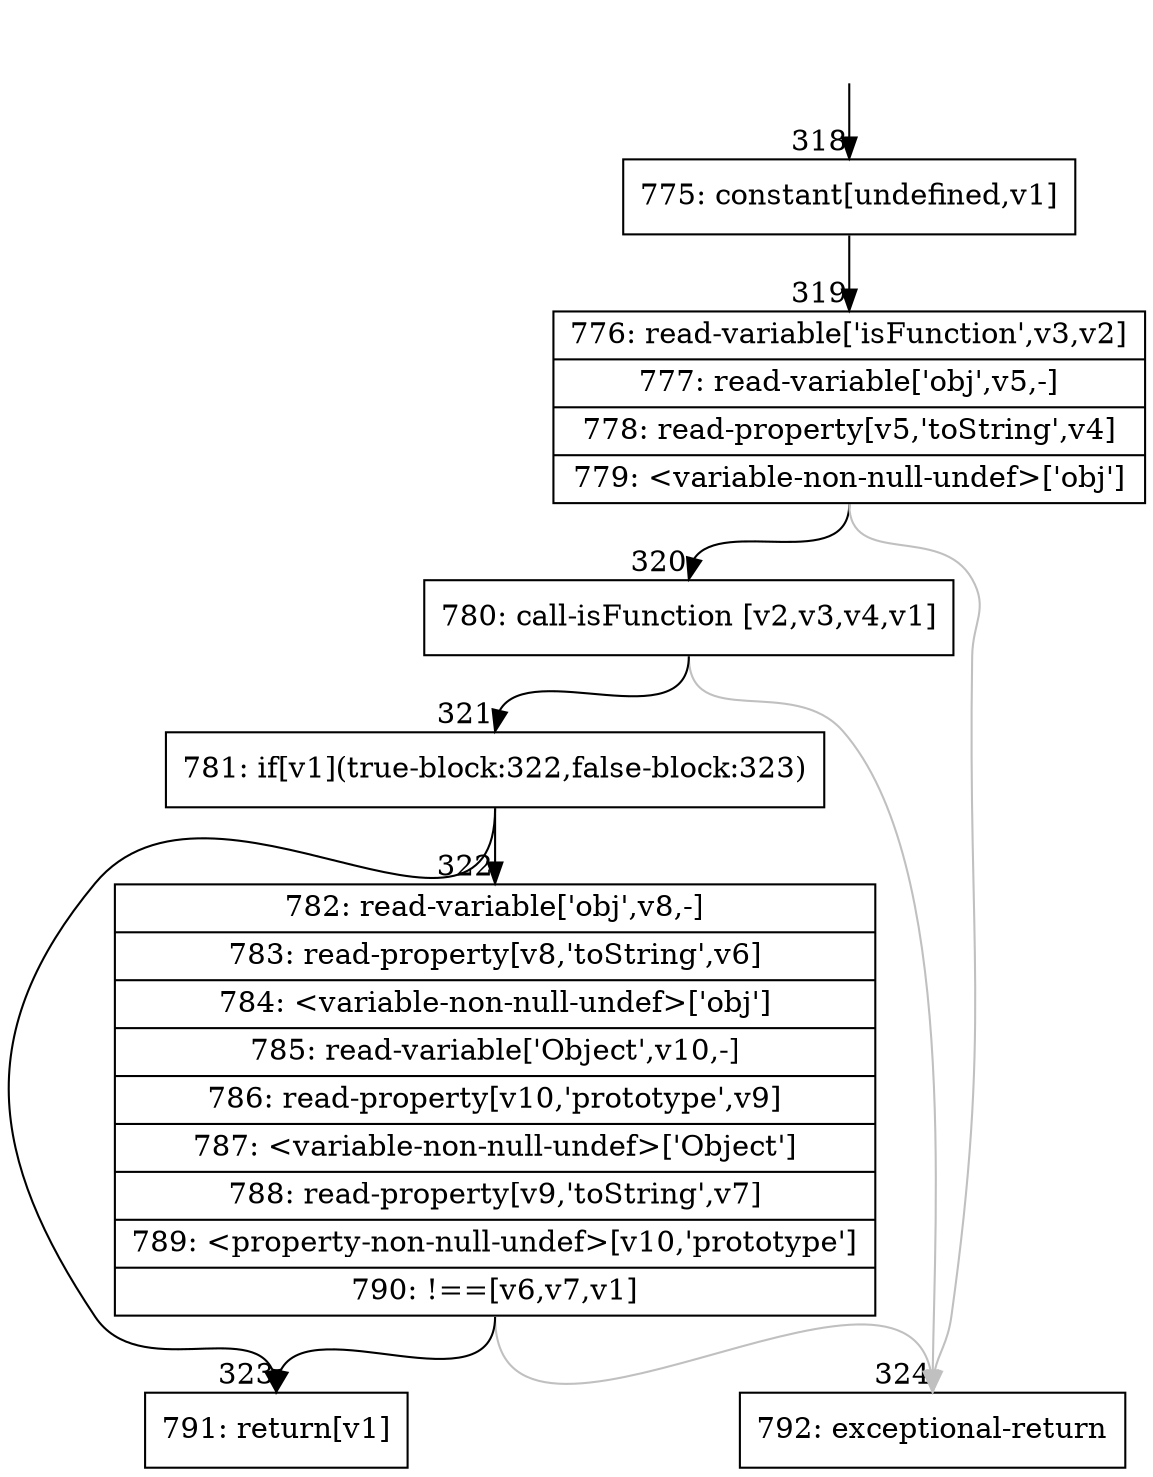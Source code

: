 digraph {
rankdir="TD"
BB_entry27[shape=none,label=""];
BB_entry27 -> BB318 [tailport=s, headport=n, headlabel="    318"]
BB318 [shape=record label="{775: constant[undefined,v1]}" ] 
BB318 -> BB319 [tailport=s, headport=n, headlabel="      319"]
BB319 [shape=record label="{776: read-variable['isFunction',v3,v2]|777: read-variable['obj',v5,-]|778: read-property[v5,'toString',v4]|779: \<variable-non-null-undef\>['obj']}" ] 
BB319 -> BB320 [tailport=s, headport=n, headlabel="      320"]
BB319 -> BB324 [tailport=s, headport=n, color=gray, headlabel="      324"]
BB320 [shape=record label="{780: call-isFunction [v2,v3,v4,v1]}" ] 
BB320 -> BB321 [tailport=s, headport=n, headlabel="      321"]
BB320 -> BB324 [tailport=s, headport=n, color=gray]
BB321 [shape=record label="{781: if[v1](true-block:322,false-block:323)}" ] 
BB321 -> BB323 [tailport=s, headport=n, headlabel="      323"]
BB321 -> BB322 [tailport=s, headport=n, headlabel="      322"]
BB322 [shape=record label="{782: read-variable['obj',v8,-]|783: read-property[v8,'toString',v6]|784: \<variable-non-null-undef\>['obj']|785: read-variable['Object',v10,-]|786: read-property[v10,'prototype',v9]|787: \<variable-non-null-undef\>['Object']|788: read-property[v9,'toString',v7]|789: \<property-non-null-undef\>[v10,'prototype']|790: !==[v6,v7,v1]}" ] 
BB322 -> BB323 [tailport=s, headport=n]
BB322 -> BB324 [tailport=s, headport=n, color=gray]
BB323 [shape=record label="{791: return[v1]}" ] 
BB324 [shape=record label="{792: exceptional-return}" ] 
//#$~ 541
}
